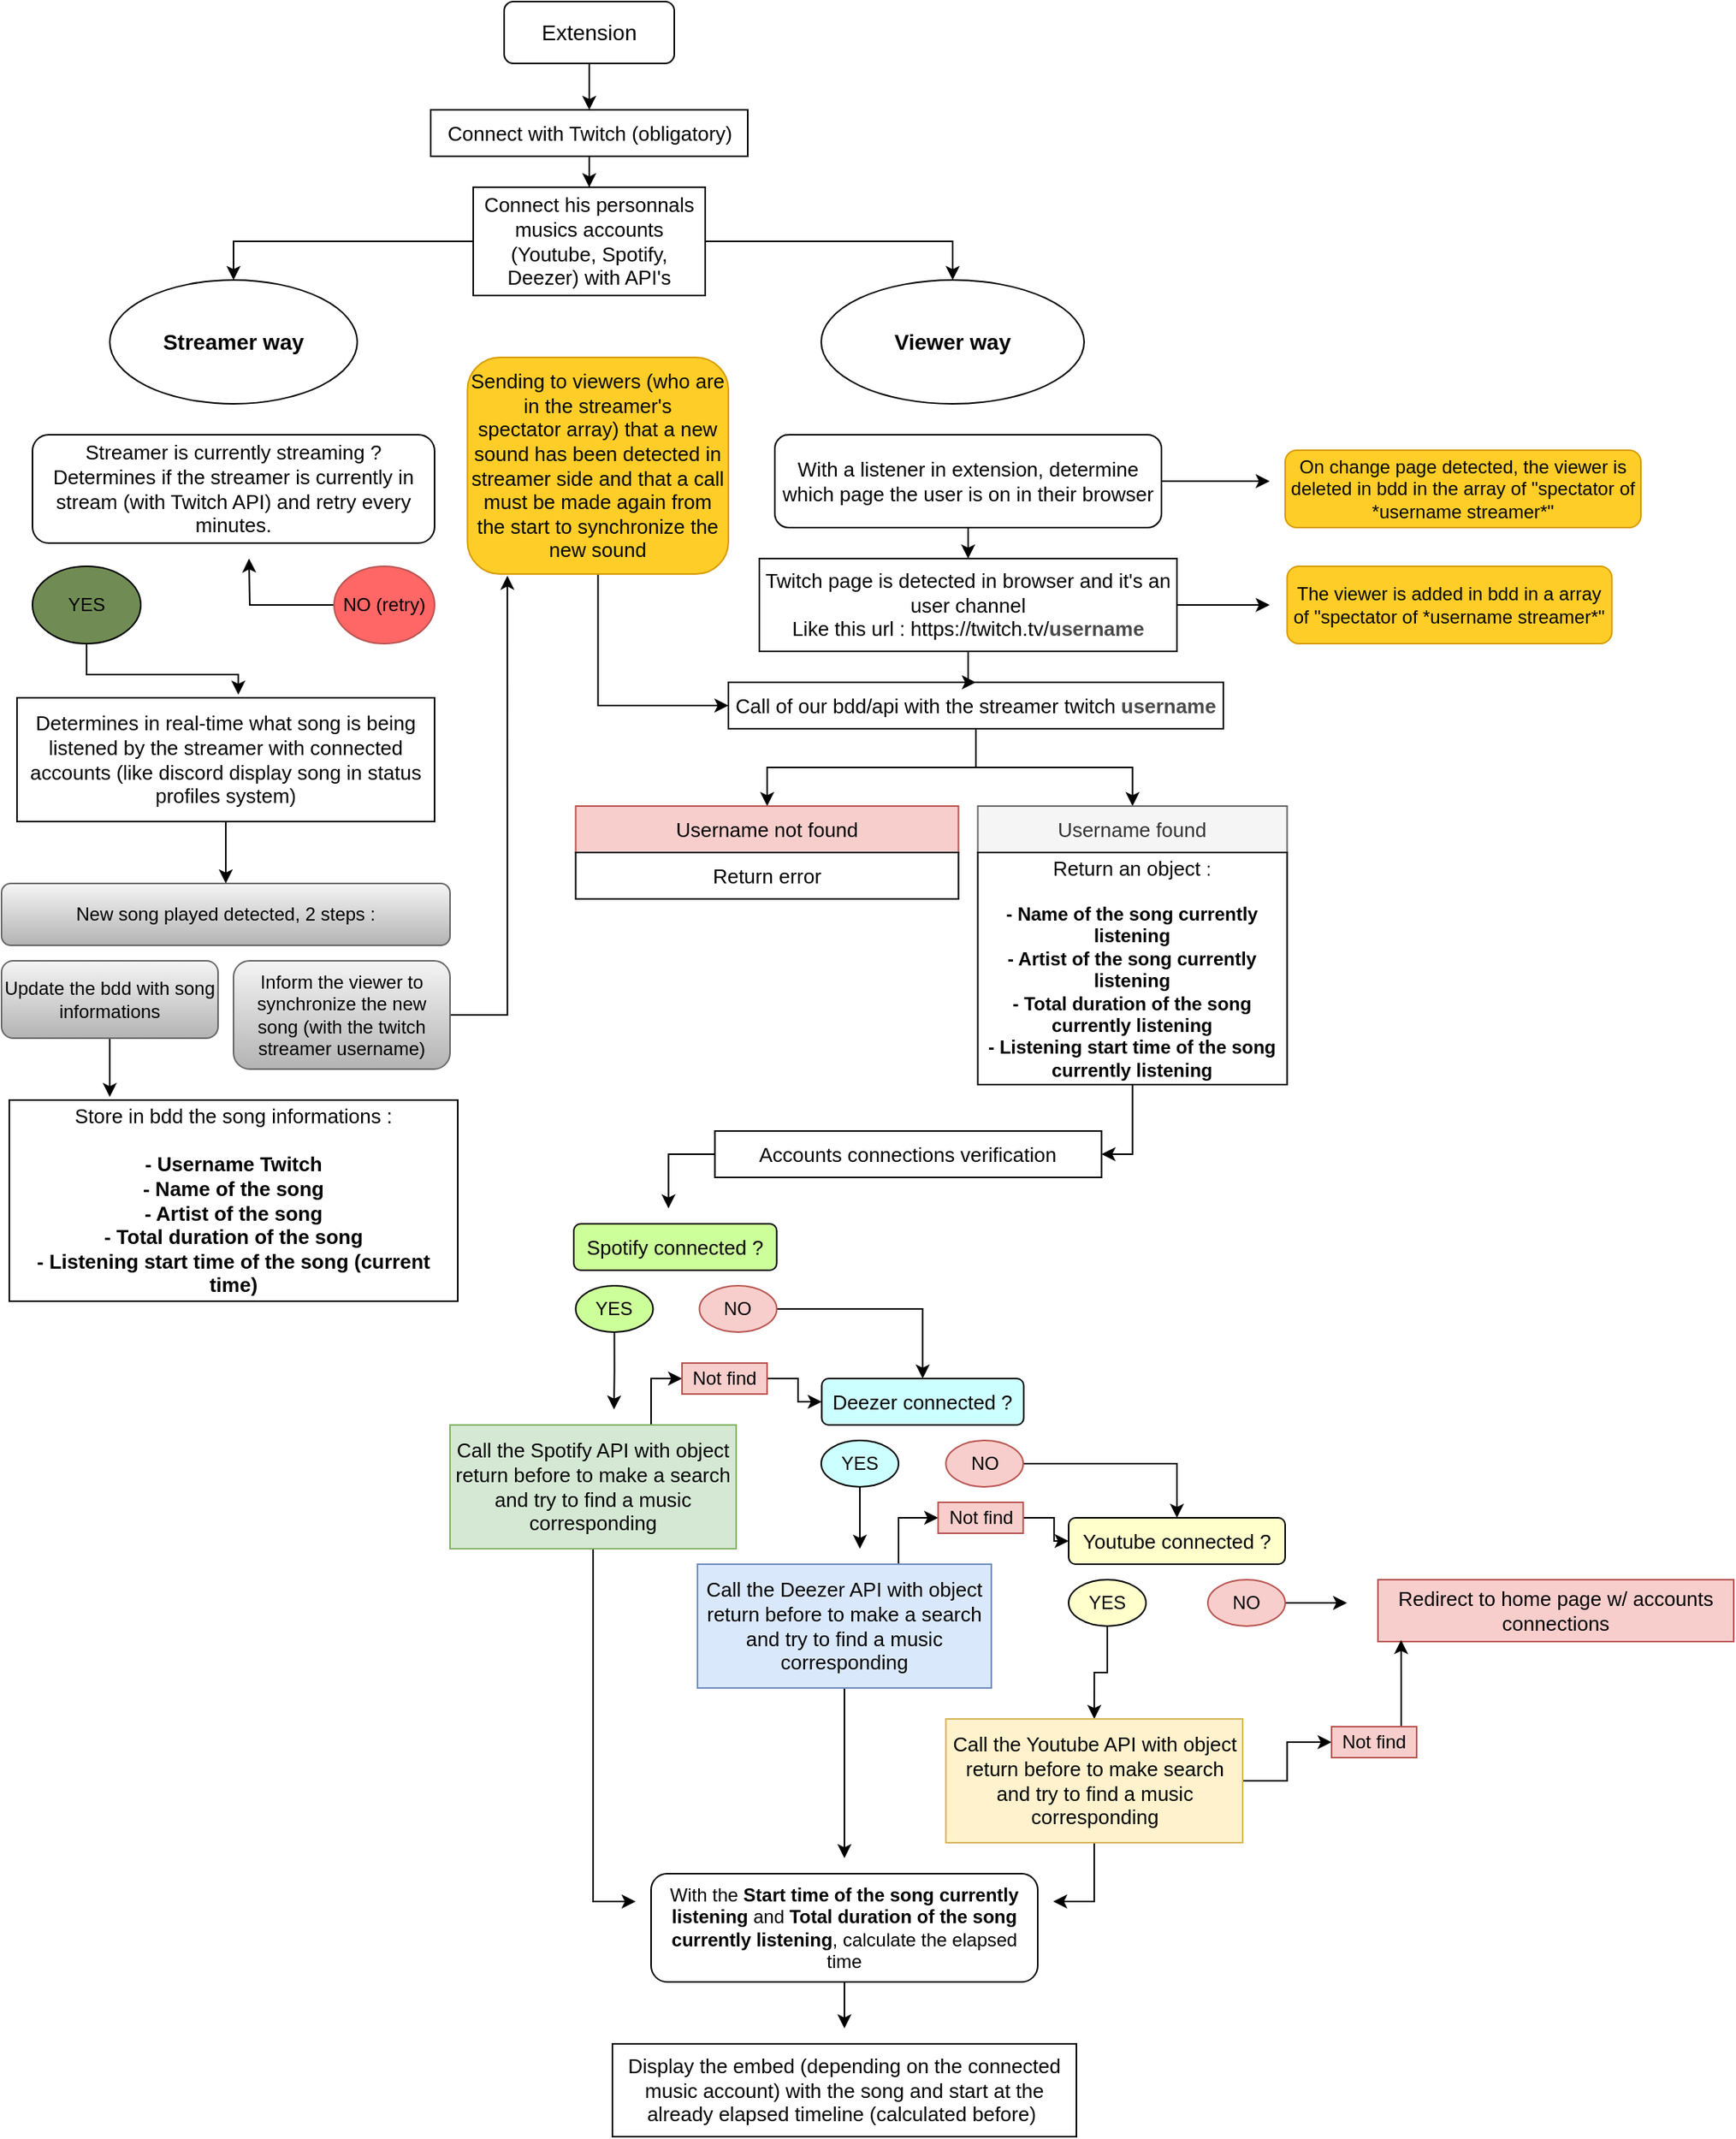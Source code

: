 <mxfile version="13.9.2" type="github"><diagram id="fHP_XiruUntlgkXvQMdY" name="Page-1"><mxGraphModel dx="1635" dy="870" grid="1" gridSize="10" guides="1" tooltips="1" connect="1" arrows="1" fold="1" page="1" pageScale="1" pageWidth="850" pageHeight="1100" math="0" shadow="0"><root><mxCell id="0"/><mxCell id="1" parent="0"/><mxCell id="RUPlTRRaIyMCWwIFxWT2-111" style="edgeStyle=orthogonalEdgeStyle;rounded=0;orthogonalLoop=1;jettySize=auto;html=1;entryX=0.5;entryY=0;entryDx=0;entryDy=0;" parent="1" source="fElzgFdy_8NfuNJUxRSz-3" target="RUPlTRRaIyMCWwIFxWT2-96" edge="1"><mxGeometry relative="1" as="geometry"><mxPoint x="546.25" y="90" as="targetPoint"/><Array as="points"/></mxGeometry></mxCell><mxCell id="fElzgFdy_8NfuNJUxRSz-3" value="&lt;font style=&quot;font-size: 14px&quot;&gt;Extension&lt;/font&gt;" style="rounded=1;whiteSpace=wrap;html=1;fillColor=#FFFFFF;" parent="1" vertex="1"><mxGeometry x="355" y="10" width="110" height="40" as="geometry"/></mxCell><mxCell id="fElzgFdy_8NfuNJUxRSz-8" value="&lt;font style=&quot;font-size: 14px&quot;&gt;&lt;b&gt;Streamer way&lt;/b&gt;&lt;/font&gt;" style="ellipse;whiteSpace=wrap;html=1;fillColor=#FFFFFF;" parent="1" vertex="1"><mxGeometry x="100" y="190" width="160" height="80" as="geometry"/></mxCell><mxCell id="fElzgFdy_8NfuNJUxRSz-9" value="&lt;font style=&quot;font-size: 14px&quot;&gt;&lt;b&gt;Viewer way&lt;/b&gt;&lt;/font&gt;" style="ellipse;whiteSpace=wrap;html=1;fillColor=#FFFFFF;" parent="1" vertex="1"><mxGeometry x="560" y="190" width="170" height="80" as="geometry"/></mxCell><mxCell id="fElzgFdy_8NfuNJUxRSz-22" style="edgeStyle=orthogonalEdgeStyle;rounded=0;orthogonalLoop=1;jettySize=auto;html=1;entryX=0.5;entryY=0;entryDx=0;entryDy=0;" parent="1" source="fElzgFdy_8NfuNJUxRSz-13" target="fElzgFdy_8NfuNJUxRSz-9" edge="1"><mxGeometry relative="1" as="geometry"/></mxCell><mxCell id="fElzgFdy_8NfuNJUxRSz-25" style="edgeStyle=orthogonalEdgeStyle;rounded=0;orthogonalLoop=1;jettySize=auto;html=1;entryX=0.5;entryY=0;entryDx=0;entryDy=0;" parent="1" source="fElzgFdy_8NfuNJUxRSz-13" target="fElzgFdy_8NfuNJUxRSz-8" edge="1"><mxGeometry relative="1" as="geometry"/></mxCell><mxCell id="fElzgFdy_8NfuNJUxRSz-13" value="&lt;font style=&quot;font-size: 13px&quot;&gt;Connect his personnals musics accounts (Youtube, Spotify, Deezer) with API's&lt;br&gt;&lt;/font&gt;" style="rounded=0;whiteSpace=wrap;html=1;fillColor=#FFFFFF;" parent="1" vertex="1"><mxGeometry x="335" y="130" width="150" height="70" as="geometry"/></mxCell><mxCell id="RUPlTRRaIyMCWwIFxWT2-18" style="edgeStyle=orthogonalEdgeStyle;rounded=0;orthogonalLoop=1;jettySize=auto;html=1;" parent="1" source="fElzgFdy_8NfuNJUxRSz-27" target="RUPlTRRaIyMCWwIFxWT2-11" edge="1"><mxGeometry relative="1" as="geometry"/></mxCell><mxCell id="RUPlTRRaIyMCWwIFxWT2-137" style="edgeStyle=orthogonalEdgeStyle;rounded=0;orthogonalLoop=1;jettySize=auto;html=1;" parent="1" source="fElzgFdy_8NfuNJUxRSz-27" edge="1"><mxGeometry relative="1" as="geometry"><mxPoint x="850" y="320" as="targetPoint"/></mxGeometry></mxCell><mxCell id="fElzgFdy_8NfuNJUxRSz-27" value="&lt;font style=&quot;font-size: 13px&quot;&gt;With a listener in extension, determine which page the user is on in their browser&lt;/font&gt;" style="rounded=1;whiteSpace=wrap;html=1;fillColor=#FFFFFF;" parent="1" vertex="1"><mxGeometry x="530" y="290" width="250" height="60" as="geometry"/></mxCell><mxCell id="RUPlTRRaIyMCWwIFxWT2-15" style="edgeStyle=orthogonalEdgeStyle;rounded=0;orthogonalLoop=1;jettySize=auto;html=1;" parent="1" source="fElzgFdy_8NfuNJUxRSz-30" target="fElzgFdy_8NfuNJUxRSz-34" edge="1"><mxGeometry relative="1" as="geometry"/></mxCell><mxCell id="RUPlTRRaIyMCWwIFxWT2-16" style="edgeStyle=orthogonalEdgeStyle;rounded=0;orthogonalLoop=1;jettySize=auto;html=1;" parent="1" source="fElzgFdy_8NfuNJUxRSz-30" target="fElzgFdy_8NfuNJUxRSz-35" edge="1"><mxGeometry relative="1" as="geometry"/></mxCell><mxCell id="fElzgFdy_8NfuNJUxRSz-30" value="&lt;font style=&quot;font-size: 13px&quot;&gt;Call of our bdd/api with the streamer twitch&amp;nbsp;&lt;b&gt;&lt;font color=&quot;#4a4a4a&quot;&gt;username&lt;/font&gt;&lt;/b&gt;&lt;/font&gt;" style="rounded=0;whiteSpace=wrap;html=1;" parent="1" vertex="1"><mxGeometry x="500" y="450" width="320" height="30" as="geometry"/></mxCell><mxCell id="fElzgFdy_8NfuNJUxRSz-34" value="&lt;font style=&quot;font-size: 13px&quot;&gt;Username not found&lt;/font&gt;" style="rounded=0;whiteSpace=wrap;html=1;fillColor=#f8cecc;strokeColor=#b85450;" parent="1" vertex="1"><mxGeometry x="401.25" y="530" width="247.5" height="30" as="geometry"/></mxCell><mxCell id="fElzgFdy_8NfuNJUxRSz-35" value="&lt;font style=&quot;font-size: 13px&quot;&gt;Username found&lt;/font&gt;" style="rounded=0;whiteSpace=wrap;html=1;fillColor=#f5f5f5;strokeColor=#666666;fontColor=#333333;" parent="1" vertex="1"><mxGeometry x="661.25" y="530" width="200" height="30" as="geometry"/></mxCell><mxCell id="RUPlTRRaIyMCWwIFxWT2-94" style="edgeStyle=orthogonalEdgeStyle;rounded=0;orthogonalLoop=1;jettySize=auto;html=1;entryX=1;entryY=0.5;entryDx=0;entryDy=0;" parent="1" source="fElzgFdy_8NfuNJUxRSz-37" target="fElzgFdy_8NfuNJUxRSz-39" edge="1"><mxGeometry relative="1" as="geometry"/></mxCell><mxCell id="fElzgFdy_8NfuNJUxRSz-37" value="&lt;font style=&quot;font-size: 13px&quot;&gt;Return an object &lt;/font&gt;&lt;font style=&quot;font-size: 12px&quot;&gt;:&lt;br&gt;&lt;br&gt;&lt;b&gt;- Name of the song currently listening&lt;br&gt;- Artist of the song currently listening&lt;br&gt;- Total duration of the song currently listening&lt;br&gt;- Listening start time of the song currently listening&lt;/b&gt;&lt;/font&gt;" style="rounded=0;whiteSpace=wrap;html=1;" parent="1" vertex="1"><mxGeometry x="661.25" y="560" width="200" height="150" as="geometry"/></mxCell><mxCell id="fElzgFdy_8NfuNJUxRSz-52" style="edgeStyle=orthogonalEdgeStyle;rounded=0;orthogonalLoop=1;jettySize=auto;html=1;" parent="1" source="fElzgFdy_8NfuNJUxRSz-39" edge="1"><mxGeometry relative="1" as="geometry"><mxPoint x="461.25" y="790" as="targetPoint"/><Array as="points"><mxPoint x="461.25" y="755"/><mxPoint x="461.25" y="790"/></Array></mxGeometry></mxCell><mxCell id="fElzgFdy_8NfuNJUxRSz-39" value="&lt;font style=&quot;font-size: 13px&quot;&gt;Accounts connections verification&lt;/font&gt;" style="rounded=0;whiteSpace=wrap;html=1;fillColor=#FFFFFF;" parent="1" vertex="1"><mxGeometry x="491.25" y="740" width="250" height="30" as="geometry"/></mxCell><mxCell id="fElzgFdy_8NfuNJUxRSz-43" value="&lt;font style=&quot;font-size: 13px&quot;&gt;Spotify connected ?&lt;br&gt;&lt;/font&gt;" style="rounded=1;whiteSpace=wrap;html=1;fillColor=#CCFF99;" parent="1" vertex="1"><mxGeometry x="400" y="800" width="131.25" height="30" as="geometry"/></mxCell><mxCell id="fElzgFdy_8NfuNJUxRSz-44" value="&lt;font style=&quot;font-size: 13px&quot;&gt;Youtube connected ?&lt;/font&gt;" style="rounded=1;whiteSpace=wrap;html=1;fillColor=#FFFFCC;" parent="1" vertex="1"><mxGeometry x="720" y="990" width="140" height="30" as="geometry"/></mxCell><mxCell id="fElzgFdy_8NfuNJUxRSz-46" value="&lt;font style=&quot;font-size: 13px&quot;&gt;Deezer connected ?&lt;/font&gt;" style="rounded=1;whiteSpace=wrap;html=1;fillColor=#CCFFFF;" parent="1" vertex="1"><mxGeometry x="560.31" y="900" width="130.62" height="30" as="geometry"/></mxCell><mxCell id="fElzgFdy_8NfuNJUxRSz-97" style="edgeStyle=orthogonalEdgeStyle;rounded=0;orthogonalLoop=1;jettySize=auto;html=1;" parent="1" source="fElzgFdy_8NfuNJUxRSz-70" edge="1"><mxGeometry relative="1" as="geometry"><mxPoint x="426" y="920" as="targetPoint"/></mxGeometry></mxCell><mxCell id="fElzgFdy_8NfuNJUxRSz-70" value="YES" style="ellipse;whiteSpace=wrap;html=1;fillColor=#CCFF99;" parent="1" vertex="1"><mxGeometry x="401.25" y="840" width="50" height="30" as="geometry"/></mxCell><mxCell id="RUPlTRRaIyMCWwIFxWT2-45" style="edgeStyle=orthogonalEdgeStyle;rounded=0;orthogonalLoop=1;jettySize=auto;html=1;entryX=0.5;entryY=0;entryDx=0;entryDy=0;" parent="1" source="fElzgFdy_8NfuNJUxRSz-72" target="RUPlTRRaIyMCWwIFxWT2-23" edge="1"><mxGeometry relative="1" as="geometry"><mxPoint x="745" y="1090" as="targetPoint"/></mxGeometry></mxCell><mxCell id="fElzgFdy_8NfuNJUxRSz-72" value="YES" style="ellipse;whiteSpace=wrap;html=1;fillColor=#FFFFCC;" parent="1" vertex="1"><mxGeometry x="720" y="1030" width="50" height="30" as="geometry"/></mxCell><mxCell id="RUPlTRRaIyMCWwIFxWT2-40" style="edgeStyle=orthogonalEdgeStyle;rounded=0;orthogonalLoop=1;jettySize=auto;html=1;" parent="1" source="fElzgFdy_8NfuNJUxRSz-73" target="fElzgFdy_8NfuNJUxRSz-46" edge="1"><mxGeometry relative="1" as="geometry"/></mxCell><mxCell id="fElzgFdy_8NfuNJUxRSz-73" value="NO" style="ellipse;whiteSpace=wrap;html=1;fillColor=#f8cecc;strokeColor=#b85450;" parent="1" vertex="1"><mxGeometry x="481.25" y="840" width="50" height="30" as="geometry"/></mxCell><mxCell id="RUPlTRRaIyMCWwIFxWT2-46" style="edgeStyle=orthogonalEdgeStyle;rounded=0;orthogonalLoop=1;jettySize=auto;html=1;" parent="1" source="fElzgFdy_8NfuNJUxRSz-75" edge="1"><mxGeometry relative="1" as="geometry"><mxPoint x="900" y="1045" as="targetPoint"/></mxGeometry></mxCell><mxCell id="fElzgFdy_8NfuNJUxRSz-75" value="NO" style="ellipse;whiteSpace=wrap;html=1;fillColor=#f8cecc;strokeColor=#b85450;" parent="1" vertex="1"><mxGeometry x="810" y="1030" width="50" height="30" as="geometry"/></mxCell><mxCell id="RUPlTRRaIyMCWwIFxWT2-3" value="&lt;font style=&quot;font-size: 13px&quot;&gt;Return error&lt;/font&gt;" style="rounded=0;whiteSpace=wrap;html=1;" parent="1" vertex="1"><mxGeometry x="401.25" y="560" width="247.5" height="30" as="geometry"/></mxCell><mxCell id="RUPlTRRaIyMCWwIFxWT2-17" style="edgeStyle=orthogonalEdgeStyle;rounded=0;orthogonalLoop=1;jettySize=auto;html=1;entryX=0.5;entryY=0;entryDx=0;entryDy=0;" parent="1" source="RUPlTRRaIyMCWwIFxWT2-11" target="fElzgFdy_8NfuNJUxRSz-30" edge="1"><mxGeometry relative="1" as="geometry"/></mxCell><mxCell id="RUPlTRRaIyMCWwIFxWT2-135" style="edgeStyle=orthogonalEdgeStyle;rounded=0;orthogonalLoop=1;jettySize=auto;html=1;" parent="1" source="RUPlTRRaIyMCWwIFxWT2-11" edge="1"><mxGeometry relative="1" as="geometry"><mxPoint x="850" y="400" as="targetPoint"/></mxGeometry></mxCell><mxCell id="RUPlTRRaIyMCWwIFxWT2-11" value="&lt;font style=&quot;font-size: 13px&quot;&gt;Twitch page is detected in browser and it's an user channel&lt;br&gt;Like this url : https://twitch.tv/&lt;b&gt;&lt;font color=&quot;#4a4a4a&quot;&gt;username&lt;/font&gt;&lt;/b&gt;&lt;br&gt;&lt;/font&gt;" style="rounded=0;whiteSpace=wrap;html=1;" parent="1" vertex="1"><mxGeometry x="520" y="370" width="270" height="60" as="geometry"/></mxCell><mxCell id="RUPlTRRaIyMCWwIFxWT2-64" style="edgeStyle=orthogonalEdgeStyle;rounded=0;orthogonalLoop=1;jettySize=auto;html=1;entryX=0;entryY=0.5;entryDx=0;entryDy=0;" parent="1" source="RUPlTRRaIyMCWwIFxWT2-19" target="RUPlTRRaIyMCWwIFxWT2-57" edge="1"><mxGeometry relative="1" as="geometry"><Array as="points"><mxPoint x="450" y="900"/></Array></mxGeometry></mxCell><mxCell id="RUPlTRRaIyMCWwIFxWT2-103" style="edgeStyle=orthogonalEdgeStyle;rounded=0;orthogonalLoop=1;jettySize=auto;html=1;" parent="1" source="RUPlTRRaIyMCWwIFxWT2-19" edge="1"><mxGeometry relative="1" as="geometry"><mxPoint x="440" y="1238" as="targetPoint"/><Array as="points"><mxPoint x="413" y="1238"/></Array></mxGeometry></mxCell><mxCell id="RUPlTRRaIyMCWwIFxWT2-19" value="&lt;font style=&quot;font-size: 13px&quot;&gt;Call the Spotify API with object return before to make a search and try to find a music corresponding&lt;/font&gt;" style="rounded=0;whiteSpace=wrap;html=1;strokeColor=#82b366;fillColor=#d5e8d4;" parent="1" vertex="1"><mxGeometry x="320" y="930" width="185" height="80" as="geometry"/></mxCell><mxCell id="RUPlTRRaIyMCWwIFxWT2-68" style="edgeStyle=orthogonalEdgeStyle;rounded=0;orthogonalLoop=1;jettySize=auto;html=1;entryX=0;entryY=0.5;entryDx=0;entryDy=0;" parent="1" source="RUPlTRRaIyMCWwIFxWT2-22" target="RUPlTRRaIyMCWwIFxWT2-65" edge="1"><mxGeometry relative="1" as="geometry"><Array as="points"><mxPoint x="610" y="990"/></Array></mxGeometry></mxCell><mxCell id="RUPlTRRaIyMCWwIFxWT2-104" style="edgeStyle=orthogonalEdgeStyle;rounded=0;orthogonalLoop=1;jettySize=auto;html=1;" parent="1" source="RUPlTRRaIyMCWwIFxWT2-22" edge="1"><mxGeometry relative="1" as="geometry"><mxPoint x="575" y="1210" as="targetPoint"/></mxGeometry></mxCell><mxCell id="RUPlTRRaIyMCWwIFxWT2-22" value="&lt;font style=&quot;font-size: 13px&quot;&gt;Call the Deezer API with object return before&amp;nbsp;to make a search and try to find a music corresponding&lt;/font&gt;" style="rounded=0;whiteSpace=wrap;html=1;strokeColor=#6c8ebf;fillColor=#dae8fc;" parent="1" vertex="1"><mxGeometry x="480" y="1020" width="190" height="80" as="geometry"/></mxCell><mxCell id="RUPlTRRaIyMCWwIFxWT2-71" style="edgeStyle=orthogonalEdgeStyle;rounded=0;orthogonalLoop=1;jettySize=auto;html=1;entryX=0;entryY=0.5;entryDx=0;entryDy=0;" parent="1" source="RUPlTRRaIyMCWwIFxWT2-23" target="RUPlTRRaIyMCWwIFxWT2-70" edge="1"><mxGeometry relative="1" as="geometry"/></mxCell><mxCell id="RUPlTRRaIyMCWwIFxWT2-102" style="edgeStyle=orthogonalEdgeStyle;rounded=0;orthogonalLoop=1;jettySize=auto;html=1;" parent="1" source="RUPlTRRaIyMCWwIFxWT2-23" edge="1"><mxGeometry relative="1" as="geometry"><mxPoint x="710" y="1238" as="targetPoint"/><Array as="points"><mxPoint x="737" y="1238"/></Array></mxGeometry></mxCell><mxCell id="RUPlTRRaIyMCWwIFxWT2-23" value="&lt;font style=&quot;font-size: 13px&quot;&gt;Call the Youtube API with object return before&amp;nbsp;to make search and try to find a music corresponding&lt;/font&gt;" style="rounded=0;whiteSpace=wrap;html=1;strokeColor=#d6b656;fillColor=#fff2cc;" parent="1" vertex="1"><mxGeometry x="640.62" y="1120" width="191.88" height="80" as="geometry"/></mxCell><mxCell id="RUPlTRRaIyMCWwIFxWT2-42" style="edgeStyle=orthogonalEdgeStyle;rounded=0;orthogonalLoop=1;jettySize=auto;html=1;" parent="1" source="RUPlTRRaIyMCWwIFxWT2-34" target="fElzgFdy_8NfuNJUxRSz-44" edge="1"><mxGeometry relative="1" as="geometry"/></mxCell><mxCell id="RUPlTRRaIyMCWwIFxWT2-34" value="NO" style="ellipse;whiteSpace=wrap;html=1;fillColor=#f8cecc;strokeColor=#b85450;" parent="1" vertex="1"><mxGeometry x="640.62" y="940" width="50" height="30" as="geometry"/></mxCell><mxCell id="RUPlTRRaIyMCWwIFxWT2-44" style="edgeStyle=orthogonalEdgeStyle;rounded=0;orthogonalLoop=1;jettySize=auto;html=1;" parent="1" source="RUPlTRRaIyMCWwIFxWT2-35" edge="1"><mxGeometry relative="1" as="geometry"><mxPoint x="585" y="1010" as="targetPoint"/></mxGeometry></mxCell><mxCell id="RUPlTRRaIyMCWwIFxWT2-35" value="YES" style="ellipse;whiteSpace=wrap;html=1;fillColor=#CCFFFF;" parent="1" vertex="1"><mxGeometry x="560" y="940" width="50" height="30" as="geometry"/></mxCell><mxCell id="RUPlTRRaIyMCWwIFxWT2-47" value="&lt;span style=&quot;text-align: left&quot;&gt;&lt;font style=&quot;font-size: 13px&quot;&gt;Redirect to home page w/ accounts connections&lt;/font&gt;&lt;/span&gt;" style="rounded=0;whiteSpace=wrap;html=1;strokeColor=#b85450;fillColor=#f8cecc;" parent="1" vertex="1"><mxGeometry x="920" y="1030" width="230" height="40" as="geometry"/></mxCell><mxCell id="RUPlTRRaIyMCWwIFxWT2-108" style="edgeStyle=orthogonalEdgeStyle;rounded=0;orthogonalLoop=1;jettySize=auto;html=1;" parent="1" source="RUPlTRRaIyMCWwIFxWT2-53" edge="1"><mxGeometry relative="1" as="geometry"><mxPoint x="575" y="1320" as="targetPoint"/></mxGeometry></mxCell><mxCell id="RUPlTRRaIyMCWwIFxWT2-53" value="With the &lt;b&gt;Start time of the song currently listening&lt;/b&gt; and&amp;nbsp;&lt;b&gt;Total duration of the song currently listening&lt;/b&gt;, calculate the elapsed time" style="rounded=1;whiteSpace=wrap;html=1;strokeColor=#000000;fillColor=none;gradientColor=#ffffff;" parent="1" vertex="1"><mxGeometry x="450" y="1220" width="250" height="70" as="geometry"/></mxCell><mxCell id="RUPlTRRaIyMCWwIFxWT2-63" style="edgeStyle=orthogonalEdgeStyle;rounded=0;orthogonalLoop=1;jettySize=auto;html=1;" parent="1" source="RUPlTRRaIyMCWwIFxWT2-57" target="fElzgFdy_8NfuNJUxRSz-46" edge="1"><mxGeometry relative="1" as="geometry"/></mxCell><mxCell id="RUPlTRRaIyMCWwIFxWT2-57" value="&lt;font style=&quot;font-size: 12px&quot;&gt;Not find&lt;/font&gt;" style="rounded=0;whiteSpace=wrap;html=1;fillColor=#f8cecc;strokeColor=#b85450;" parent="1" vertex="1"><mxGeometry x="470" y="890" width="55" height="20" as="geometry"/></mxCell><mxCell id="RUPlTRRaIyMCWwIFxWT2-59" style="edgeStyle=orthogonalEdgeStyle;rounded=0;orthogonalLoop=1;jettySize=auto;html=1;exitX=0.5;exitY=1;exitDx=0;exitDy=0;" parent="1" source="RUPlTRRaIyMCWwIFxWT2-57" target="RUPlTRRaIyMCWwIFxWT2-57" edge="1"><mxGeometry relative="1" as="geometry"/></mxCell><mxCell id="RUPlTRRaIyMCWwIFxWT2-69" style="edgeStyle=orthogonalEdgeStyle;rounded=0;orthogonalLoop=1;jettySize=auto;html=1;" parent="1" source="RUPlTRRaIyMCWwIFxWT2-65" target="fElzgFdy_8NfuNJUxRSz-44" edge="1"><mxGeometry relative="1" as="geometry"/></mxCell><mxCell id="RUPlTRRaIyMCWwIFxWT2-65" value="Not find" style="rounded=0;whiteSpace=wrap;html=1;fillColor=#f8cecc;strokeColor=#b85450;" parent="1" vertex="1"><mxGeometry x="635.62" y="980" width="55" height="20" as="geometry"/></mxCell><mxCell id="RUPlTRRaIyMCWwIFxWT2-72" style="edgeStyle=orthogonalEdgeStyle;rounded=0;orthogonalLoop=1;jettySize=auto;html=1;entryX=0.065;entryY=0.975;entryDx=0;entryDy=0;entryPerimeter=0;" parent="1" source="RUPlTRRaIyMCWwIFxWT2-70" target="RUPlTRRaIyMCWwIFxWT2-47" edge="1"><mxGeometry relative="1" as="geometry"><Array as="points"><mxPoint x="935" y="1090"/><mxPoint x="935" y="1090"/></Array></mxGeometry></mxCell><mxCell id="RUPlTRRaIyMCWwIFxWT2-70" value="Not find" style="rounded=0;whiteSpace=wrap;html=1;fillColor=#f8cecc;strokeColor=#b85450;" parent="1" vertex="1"><mxGeometry x="890" y="1125" width="55" height="20" as="geometry"/></mxCell><mxCell id="RUPlTRRaIyMCWwIFxWT2-83" value="&lt;font style=&quot;font-size: 13px&quot;&gt;Display the embed (depending on the connected music account) with the song and start at the already elapsed timeline (calculated before)&amp;nbsp;&lt;/font&gt;" style="rounded=0;whiteSpace=wrap;html=1;strokeColor=#000000;fillColor=none;gradientColor=#ffffff;" parent="1" vertex="1"><mxGeometry x="425" y="1330" width="300" height="60" as="geometry"/></mxCell><mxCell id="RUPlTRRaIyMCWwIFxWT2-99" style="edgeStyle=orthogonalEdgeStyle;rounded=0;orthogonalLoop=1;jettySize=auto;html=1;entryX=0.5;entryY=0;entryDx=0;entryDy=0;" parent="1" source="RUPlTRRaIyMCWwIFxWT2-96" target="fElzgFdy_8NfuNJUxRSz-13" edge="1"><mxGeometry relative="1" as="geometry"><mxPoint x="663" y="120" as="targetPoint"/></mxGeometry></mxCell><mxCell id="RUPlTRRaIyMCWwIFxWT2-96" value="&lt;font style=&quot;font-size: 13px&quot;&gt;Connect with Twitch (obligatory)&lt;/font&gt;" style="rounded=0;whiteSpace=wrap;html=1;fillColor=#FFFFFF;" parent="1" vertex="1"><mxGeometry x="307.5" y="80" width="205" height="30" as="geometry"/></mxCell><mxCell id="RUPlTRRaIyMCWwIFxWT2-114" value="&lt;span style=&quot;font-size: 13px&quot;&gt;Streamer is currently streaming ?&lt;br&gt;&lt;/span&gt;&lt;span style=&quot;font-family: &amp;#34;helvetica&amp;#34; ; font-size: 13px&quot;&gt;Determines if the streamer is currently in stream (with Twitch API) and retry every minutes.&lt;/span&gt;&lt;span style=&quot;font-size: 13px&quot;&gt;&lt;br&gt;&lt;/span&gt;" style="rounded=1;whiteSpace=wrap;html=1;strokeColor=#000000;fillColor=none;gradientColor=#ffffff;" parent="1" vertex="1"><mxGeometry x="50" y="290" width="260" height="70" as="geometry"/></mxCell><mxCell id="RUPlTRRaIyMCWwIFxWT2-129" style="edgeStyle=orthogonalEdgeStyle;rounded=0;orthogonalLoop=1;jettySize=auto;html=1;entryX=0.5;entryY=0;entryDx=0;entryDy=0;" parent="1" source="RUPlTRRaIyMCWwIFxWT2-116" target="RUPlTRRaIyMCWwIFxWT2-142" edge="1"><mxGeometry relative="1" as="geometry"><mxPoint x="177.5" y="580" as="targetPoint"/></mxGeometry></mxCell><mxCell id="RUPlTRRaIyMCWwIFxWT2-116" value="&lt;span style=&quot;font-size: 13px&quot;&gt;Determines in real-time what song is being listened by the streamer with connected accounts (like discord display song in status profiles system)&lt;/span&gt;" style="rounded=0;whiteSpace=wrap;html=1;strokeColor=#000000;fillColor=none;gradientColor=#ffffff;" parent="1" vertex="1"><mxGeometry x="40" y="460" width="270" height="80" as="geometry"/></mxCell><mxCell id="RUPlTRRaIyMCWwIFxWT2-128" style="edgeStyle=orthogonalEdgeStyle;rounded=0;orthogonalLoop=1;jettySize=auto;html=1;entryX=0.53;entryY=-0.025;entryDx=0;entryDy=0;entryPerimeter=0;" parent="1" source="RUPlTRRaIyMCWwIFxWT2-119" target="RUPlTRRaIyMCWwIFxWT2-116" edge="1"><mxGeometry relative="1" as="geometry"><Array as="points"><mxPoint x="85" y="445"/><mxPoint x="183" y="445"/></Array></mxGeometry></mxCell><mxCell id="RUPlTRRaIyMCWwIFxWT2-119" value="YES" style="ellipse;whiteSpace=wrap;html=1;fillColor=#708C54;" parent="1" vertex="1"><mxGeometry x="50" y="375" width="70" height="50" as="geometry"/></mxCell><mxCell id="RUPlTRRaIyMCWwIFxWT2-126" style="edgeStyle=orthogonalEdgeStyle;rounded=0;orthogonalLoop=1;jettySize=auto;html=1;" parent="1" source="RUPlTRRaIyMCWwIFxWT2-120" edge="1"><mxGeometry relative="1" as="geometry"><mxPoint x="190" y="370" as="targetPoint"/></mxGeometry></mxCell><mxCell id="RUPlTRRaIyMCWwIFxWT2-120" value="NO (retry)" style="ellipse;whiteSpace=wrap;html=1;strokeColor=#b85450;fillColor=#FF6666;" parent="1" vertex="1"><mxGeometry x="245" y="375" width="65" height="50" as="geometry"/></mxCell><mxCell id="RUPlTRRaIyMCWwIFxWT2-130" value="&lt;font style=&quot;font-size: 13px&quot;&gt;Store in bdd the song informations :&lt;br&gt;&lt;br&gt;&lt;b&gt;- Username Twitch&lt;/b&gt;&lt;br&gt;&lt;b&gt;- Name of the song&lt;br&gt;- Artist of the song&lt;br&gt;- Total duration of the song&lt;br&gt;- Listening start time of the song (current time)&lt;/b&gt;&lt;/font&gt;" style="rounded=0;whiteSpace=wrap;html=1;strokeColor=#000000;gradientColor=#ffffff;fillColor=none;" parent="1" vertex="1"><mxGeometry x="35" y="720" width="290" height="130" as="geometry"/></mxCell><mxCell id="RUPlTRRaIyMCWwIFxWT2-136" value="The viewer is added in bdd in a array of &quot;spectator of *username streamer*&quot;" style="rounded=1;whiteSpace=wrap;html=1;fillColor=#ffcd28;gradientDirection=north;strokeColor=#d79b00;" parent="1" vertex="1"><mxGeometry x="861.25" y="375" width="210" height="50" as="geometry"/></mxCell><mxCell id="RUPlTRRaIyMCWwIFxWT2-138" value="On change page detected, the viewer is deleted in bdd in the array of &quot;spectator of *username streamer*&quot;" style="rounded=1;whiteSpace=wrap;html=1;fillColor=#ffcd28;strokeColor=#d79b00;" parent="1" vertex="1"><mxGeometry x="860" y="300" width="230" height="50" as="geometry"/></mxCell><mxCell id="RUPlTRRaIyMCWwIFxWT2-141" style="edgeStyle=orthogonalEdgeStyle;rounded=0;orthogonalLoop=1;jettySize=auto;html=1;entryX=0;entryY=0.5;entryDx=0;entryDy=0;" parent="1" source="RUPlTRRaIyMCWwIFxWT2-140" target="fElzgFdy_8NfuNJUxRSz-30" edge="1"><mxGeometry relative="1" as="geometry"/></mxCell><mxCell id="RUPlTRRaIyMCWwIFxWT2-140" value="&lt;div style=&quot;font-size: 13px&quot;&gt;&lt;font style=&quot;font-size: 13px&quot;&gt;Sending to viewers (who are in the streamer's spectator&lt;/font&gt;&lt;span&gt;&amp;nbsp;array) that a new sound has been detected in streamer side and that a call must be made again from the start to synchronize the new sound&lt;/span&gt;&lt;/div&gt;" style="rounded=1;whiteSpace=wrap;html=1;fillColor=#ffcd28;strokeColor=#d79b00;" parent="1" vertex="1"><mxGeometry x="331.25" y="240" width="168.75" height="140" as="geometry"/></mxCell><mxCell id="RUPlTRRaIyMCWwIFxWT2-142" value="&lt;span&gt;New song played detected, 2 steps :&lt;/span&gt;" style="rounded=1;whiteSpace=wrap;html=1;strokeColor=#666666;gradientColor=#b3b3b3;fillColor=#f5f5f5;" parent="1" vertex="1"><mxGeometry x="30" y="580" width="290" height="40" as="geometry"/></mxCell><mxCell id="RUPlTRRaIyMCWwIFxWT2-151" style="edgeStyle=orthogonalEdgeStyle;rounded=0;orthogonalLoop=1;jettySize=auto;html=1;entryX=0.224;entryY=-0.015;entryDx=0;entryDy=0;entryPerimeter=0;" parent="1" source="RUPlTRRaIyMCWwIFxWT2-148" target="RUPlTRRaIyMCWwIFxWT2-130" edge="1"><mxGeometry relative="1" as="geometry"/></mxCell><mxCell id="RUPlTRRaIyMCWwIFxWT2-148" value="&lt;span&gt;Update the bdd with song informations&lt;/span&gt;" style="rounded=1;whiteSpace=wrap;html=1;strokeColor=#666666;gradientColor=#b3b3b3;fillColor=#f5f5f5;" parent="1" vertex="1"><mxGeometry x="30" y="630" width="140" height="50" as="geometry"/></mxCell><mxCell id="RUPlTRRaIyMCWwIFxWT2-152" style="edgeStyle=orthogonalEdgeStyle;rounded=0;orthogonalLoop=1;jettySize=auto;html=1;entryX=0.153;entryY=1.008;entryDx=0;entryDy=0;entryPerimeter=0;" parent="1" source="RUPlTRRaIyMCWwIFxWT2-149" target="RUPlTRRaIyMCWwIFxWT2-140" edge="1"><mxGeometry relative="1" as="geometry"/></mxCell><mxCell id="RUPlTRRaIyMCWwIFxWT2-149" value="&lt;span&gt;Inform the viewer to synchronize the new song (with the twitch streamer username)&lt;br&gt;&lt;/span&gt;" style="rounded=1;whiteSpace=wrap;html=1;strokeColor=#666666;gradientColor=#b3b3b3;fillColor=#f5f5f5;" parent="1" vertex="1"><mxGeometry x="180" y="630" width="140" height="70" as="geometry"/></mxCell></root></mxGraphModel></diagram></mxfile>